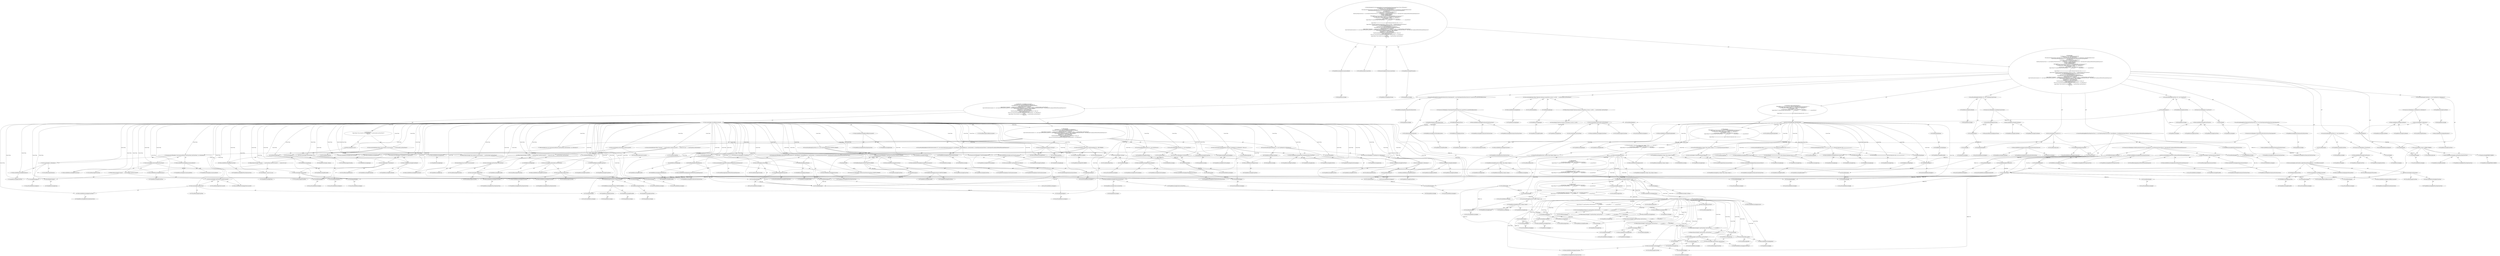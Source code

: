 digraph "instrumentClass#?,InputStream" {
0 [label="2:CtTypeReferenceImpl@InstrumentationResult" shape=ellipse]
1 [label="2:CtPackageReferenceImpl@" shape=ellipse]
2 [label="2:CtVirtualElement@instrumentClass" shape=ellipse]
3 [label="2:CtParameterImpl@InputStream inputStream" shape=ellipse]
4 [label="2:CtTypeReferenceImpl@InputStream" shape=ellipse]
5 [label="2:CtTypeReferenceImpl@IOException" shape=ellipse]
6 [label="2:CtPackageReferenceImpl@" shape=ellipse]
7 [label="3:CtTypeReferenceImpl@ClassReader" shape=ellipse]
8 [label="3:CtPackageReferenceImpl@" shape=ellipse]
9 [label="3:CtExecutableReferenceImpl@ClassReader()" shape=ellipse]
10 [label="3:CtTypeReferenceImpl@ClassReader" shape=ellipse]
11 [label="3:CtTypeReferenceImpl@ClassReader" shape=ellipse]
12 [label="3:CtVariableReadImpl@inputStream" shape=ellipse]
13 [label="3:CtParameterReferenceImpl@inputStream" shape=ellipse]
14 [label="3:CtConstructorCallImpl@new ClassReader(inputStream)" shape=ellipse]
15 [label="3:CtVirtualElement@cr0" shape=ellipse]
16 [label="3:CtLocalVariableImpl@ClassReader cr0 = new ClassReader(inputStream)" shape=ellipse]
17 [label="4:CtTypeReferenceImpl@ClassWriter" shape=ellipse]
18 [label="4:CtPackageReferenceImpl@" shape=ellipse]
19 [label="4:CtExecutableReferenceImpl@ClassWriter(int)" shape=ellipse]
20 [label="4:CtTypeReferenceImpl@ClassWriter" shape=ellipse]
21 [label="4:CtTypeReferenceImpl@ClassWriter" shape=ellipse]
22 [label="4:CtTypeReferenceImpl@int" shape=ellipse]
23 [label="4:CtLiteralImpl@0" shape=ellipse]
24 [label="4:CtTypeReferenceImpl@int" shape=ellipse]
25 [label="4:CtConstructorCallImpl@new ClassWriter(0)" shape=ellipse]
26 [label="4:CtVirtualElement@cw0" shape=ellipse]
27 [label="4:CtLocalVariableImpl@ClassWriter cw0 = new ClassWriter(0)" shape=ellipse]
28 [label="5:CtTypeReferenceImpl@DetectIgnoredCodeClassVisitor" shape=ellipse]
29 [label="5:CtPackageReferenceImpl@" shape=ellipse]
30 [label="6:CtExecutableReferenceImpl@DetectIgnoredCodeClassVisitor()" shape=ellipse]
31 [label="6:CtTypeReferenceImpl@DetectIgnoredCodeClassVisitor" shape=ellipse]
32 [label="6:CtTypeReferenceImpl@DetectIgnoredCodeClassVisitor" shape=ellipse]
33 [label="6:CtVariableReadImpl@cw0" shape=ellipse]
34 [label="6:CtLocalVariableReferenceImpl@cw0" shape=ellipse]
35 [label="6:CtFieldReferenceImpl@ignoreTrivial" shape=ellipse]
36 [label="6:CtTypeReferenceImpl@PlaceHold" shape=ellipse]
37 [label="6:CtFieldReadImpl@ignoreTrivial" shape=ellipse]
38 [label="6:CtFieldReferenceImpl@ignoreMethodAnnotations" shape=ellipse]
39 [label="6:CtTypeReferenceImpl@PlaceHold" shape=ellipse]
40 [label="6:CtFieldReadImpl@ignoreMethodAnnotations" shape=ellipse]
41 [label="6:CtConstructorCallImpl@new DetectIgnoredCodeClassVisitor(cw0, ignoreTrivial, ignoreMethodAnnotations)" shape=ellipse]
42 [label="5:CtVirtualElement@detectIgnoredCv" shape=ellipse]
43 [label="5:CtLocalVariableImpl@DetectIgnoredCodeClassVisitor detectIgnoredCv = new DetectIgnoredCodeClassVisitor(cw0, ignoreTrivial, ignoreMethodAnnotations)" shape=ellipse]
44 [label="7:CtTypeReferenceImpl@DetectDuplicatedCodeClassVisitor" shape=ellipse]
45 [label="7:CtPackageReferenceImpl@" shape=ellipse]
46 [label="7:CtExecutableReferenceImpl@DetectDuplicatedCodeClassVisitor()" shape=ellipse]
47 [label="7:CtTypeReferenceImpl@DetectDuplicatedCodeClassVisitor" shape=ellipse]
48 [label="7:CtTypeReferenceImpl@DetectDuplicatedCodeClassVisitor" shape=ellipse]
49 [label="7:CtVariableReadImpl@detectIgnoredCv" shape=ellipse]
50 [label="7:CtLocalVariableReferenceImpl@detectIgnoredCv" shape=ellipse]
51 [label="7:CtConstructorCallImpl@new DetectDuplicatedCodeClassVisitor(detectIgnoredCv)" shape=ellipse]
52 [label="7:CtVirtualElement@cv0" shape=ellipse]
53 [label="7:CtLocalVariableImpl@DetectDuplicatedCodeClassVisitor cv0 = new DetectDuplicatedCodeClassVisitor(detectIgnoredCv)" shape=ellipse]
54 [label="8:CtExecutableReferenceImpl@accept(DetectDuplicatedCodeClassVisitor,int)" shape=ellipse]
55 [label="8:CtTypeReferenceImpl@ClassReader" shape=ellipse]
56 [label="8:CtTypeReferenceImpl@DetectDuplicatedCodeClassVisitor" shape=ellipse]
57 [label="8:CtTypeReferenceImpl@int" shape=ellipse]
58 [label="8:CtVirtualElement@accept" shape=ellipse]
59 [label="8:CtVariableReadImpl@cr0" shape=ellipse]
60 [label="8:CtLocalVariableReferenceImpl@cr0" shape=ellipse]
61 [label="8:CtVariableReadImpl@cv0" shape=ellipse]
62 [label="8:CtLocalVariableReferenceImpl@cv0" shape=ellipse]
63 [label="8:CtLiteralImpl@0" shape=ellipse]
64 [label="8:CtTypeReferenceImpl@int" shape=ellipse]
65 [label="8:CtInvocationImpl@cr0.accept(cv0, 0)" shape=ellipse]
66 [label="9:CtTypeReferenceImpl@ClassReader" shape=ellipse]
67 [label="9:CtPackageReferenceImpl@" shape=ellipse]
68 [label="9:CtExecutableReferenceImpl@ClassReader()" shape=ellipse]
69 [label="9:CtTypeReferenceImpl@ClassReader" shape=ellipse]
70 [label="9:CtTypeReferenceImpl@ClassReader" shape=ellipse]
71 [label="9:CtExecutableReferenceImpl@toByteArray()" shape=ellipse]
72 [label="9:CtTypeReferenceImpl@ClassWriter" shape=ellipse]
73 [label="9:CtVirtualElement@toByteArray" shape=ellipse]
74 [label="9:CtVariableReadImpl@cw0" shape=ellipse]
75 [label="9:CtLocalVariableReferenceImpl@cw0" shape=ellipse]
76 [label="9:CtInvocationImpl@cw0.toByteArray()" shape=ellipse]
77 [label="9:CtConstructorCallImpl@new ClassReader(cw0.toByteArray())" shape=ellipse]
78 [label="9:CtVirtualElement@cr" shape=ellipse]
79 [label="9:CtLocalVariableImpl@ClassReader cr = new ClassReader(cw0.toByteArray())" shape=ellipse]
80 [label="10:CtTypeReferenceImpl@ClassWriter" shape=ellipse]
81 [label="10:CtPackageReferenceImpl@" shape=ellipse]
82 [label="10:CtExecutableReferenceImpl@ClassWriter(int)" shape=ellipse]
83 [label="10:CtTypeReferenceImpl@ClassWriter" shape=ellipse]
84 [label="10:CtTypeReferenceImpl@ClassWriter" shape=ellipse]
85 [label="10:CtTypeReferenceImpl@int" shape=ellipse]
86 [label="10:CtLiteralImpl@0" shape=ellipse]
87 [label="10:CtTypeReferenceImpl@int" shape=ellipse]
88 [label="10:CtConstructorCallImpl@new ClassWriter(0)" shape=ellipse]
89 [label="10:CtVirtualElement@cw" shape=ellipse]
90 [label="10:CtLocalVariableImpl@ClassWriter cw = new ClassWriter(0)" shape=ellipse]
91 [label="11:CtTypeReferenceImpl@BuildClassMapClassVisitor" shape=ellipse]
92 [label="11:CtPackageReferenceImpl@" shape=ellipse]
93 [label="12:CtExecutableReferenceImpl@BuildClassMapClassVisitor()" shape=ellipse]
94 [label="12:CtTypeReferenceImpl@BuildClassMapClassVisitor" shape=ellipse]
95 [label="12:CtTypeReferenceImpl@BuildClassMapClassVisitor" shape=ellipse]
96 [label="13:CtVariableReadImpl@cw" shape=ellipse]
97 [label="13:CtLocalVariableReferenceImpl@cw" shape=ellipse]
98 [label="14:CtFieldReferenceImpl@ignoreRegexes" shape=ellipse]
99 [label="14:CtTypeReferenceImpl@PlaceHold" shape=ellipse]
100 [label="14:CtFieldReadImpl@ignoreRegexes" shape=ellipse]
101 [label="15:CtExecutableReferenceImpl@getDuplicatesLinesCollector()" shape=ellipse]
102 [label="15:CtTypeReferenceImpl@DetectDuplicatedCodeClassVisitor" shape=ellipse]
103 [label="15:CtVirtualElement@getDuplicatesLinesCollector" shape=ellipse]
104 [label="15:CtVariableReadImpl@cv0" shape=ellipse]
105 [label="15:CtLocalVariableReferenceImpl@cv0" shape=ellipse]
106 [label="15:CtInvocationImpl@cv0.getDuplicatesLinesCollector()" shape=ellipse]
107 [label="16:CtExecutableReferenceImpl@getIgnoredMethodNamesAndSignatures()" shape=ellipse]
108 [label="16:CtTypeReferenceImpl@DetectIgnoredCodeClassVisitor" shape=ellipse]
109 [label="16:CtVirtualElement@getIgnoredMethodNamesAndSignatures" shape=ellipse]
110 [label="16:CtVariableReadImpl@detectIgnoredCv" shape=ellipse]
111 [label="16:CtLocalVariableReferenceImpl@detectIgnoredCv" shape=ellipse]
112 [label="16:CtInvocationImpl@detectIgnoredCv.getIgnoredMethodNamesAndSignatures()" shape=ellipse]
113 [label="12:CtConstructorCallImpl@new BuildClassMapClassVisitor(cw, ignoreRegexes, cv0.getDuplicatesLinesCollector(), detectIgnoredCv.getIgnoredMethodNamesAndSignatures())" shape=ellipse]
114 [label="11:CtVirtualElement@cv" shape=ellipse]
115 [label="11:CtLocalVariableImpl@BuildClassMapClassVisitor cv = new BuildClassMapClassVisitor(cw, ignoreRegexes, cv0.getDuplicatesLinesCollector(), detectIgnoredCv.getIgnoredMethodNamesAndSignatures())" shape=ellipse]
116 [label="17:CtExecutableReferenceImpl@accept(BuildClassMapClassVisitor)" shape=ellipse]
117 [label="17:CtTypeReferenceImpl@ClassReader" shape=ellipse]
118 [label="17:CtTypeReferenceImpl@BuildClassMapClassVisitor" shape=ellipse]
119 [label="17:CtVirtualElement@accept" shape=ellipse]
120 [label="17:CtVariableReadImpl@cr" shape=ellipse]
121 [label="17:CtLocalVariableReferenceImpl@cr" shape=ellipse]
122 [label="17:CtVariableReadImpl@cv" shape=ellipse]
123 [label="17:CtLocalVariableReferenceImpl@cv" shape=ellipse]
124 [label="17:CtTypeAccessImpl@EXPAND_FRAMES" shape=ellipse]
125 [label="17:CtTypeReferenceImpl@EXPAND_FRAMES" shape=ellipse]
126 [label="17:CtInvocationImpl@cr.accept(cv, EXPAND_FRAMES)" shape=ellipse]
127 [label="18:CtExecutableReferenceImpl@isDebugEnabled()" shape=ellipse]
128 [label="18:CtTypeReferenceImpl@logger" shape=ellipse]
129 [label="18:CtTypeReferenceImpl@boolean" shape=ellipse]
130 [label="18:CtVirtualElement@isDebugEnabled" shape=ellipse]
131 [label="18:CtFieldReferenceImpl@logger" shape=ellipse]
132 [label="18:CtTypeReferenceImpl@PlaceHold" shape=ellipse]
133 [label="18:CtFieldReadImpl@logger" shape=ellipse]
134 [label="18:CtInvocationImpl@logger.isDebugEnabled()" shape=ellipse]
135 [label="19:CtExecutableReferenceImpl@debug(java.lang.String)" shape=ellipse]
136 [label="19:CtTypeReferenceImpl@logger" shape=ellipse]
137 [label="19:CtTypeReferenceImpl@String" shape=ellipse]
138 [label="19:CtVirtualElement@debug" shape=ellipse]
139 [label="19:CtFieldReferenceImpl@logger" shape=ellipse]
140 [label="19:CtTypeReferenceImpl@PlaceHold" shape=ellipse]
141 [label="19:CtFieldReadImpl@logger" shape=ellipse]
142 [label="19:CtLiteralImpl@\"=============== Detected duplicated code =============\"" shape=ellipse]
143 [label="19:CtTypeReferenceImpl@String" shape=ellipse]
144 [label="19:CtInvocationImpl@logger.debug(\"=============== Detected duplicated code =============\")" shape=ellipse]
145 [label="20:CtTypeReferenceImpl@Map<Integer, Map<Integer, Integer>>" shape=ellipse]
146 [label="20:CtPackageReferenceImpl@" shape=ellipse]
147 [label="20:CtTypeReferenceImpl@Integer" shape=ellipse]
148 [label="20:CtTypeReferenceImpl@Map<Integer, Integer>" shape=ellipse]
149 [label="20:CtExecutableReferenceImpl@getDuplicatesLinesCollector()" shape=ellipse]
150 [label="20:CtTypeReferenceImpl@DetectDuplicatedCodeClassVisitor" shape=ellipse]
151 [label="20:CtTypeReferenceImpl@Map<Integer, Map<Integer, Integer>>" shape=ellipse]
152 [label="20:CtVirtualElement@getDuplicatesLinesCollector" shape=ellipse]
153 [label="20:CtVariableReadImpl@cv0" shape=ellipse]
154 [label="20:CtLocalVariableReferenceImpl@cv0" shape=ellipse]
155 [label="20:CtInvocationImpl@cv0.getDuplicatesLinesCollector()" shape=ellipse]
156 [label="20:CtVirtualElement@l" shape=ellipse]
157 [label="20:CtLocalVariableImpl@Map<Integer, Map<Integer, Integer>> l = cv0.getDuplicatesLinesCollector()" shape=ellipse]
158 [label="21:CtTypeReferenceImpl@Map.Entry<Integer, Map<Integer, Integer>>" shape=ellipse]
159 [label="21:CtTypeReferenceImpl@Map" shape=ellipse]
160 [label="21:CtTypeReferenceImpl@Integer" shape=ellipse]
161 [label="21:CtTypeReferenceImpl@Map<Integer, Integer>" shape=ellipse]
162 [label="21:CtVirtualElement@m" shape=ellipse]
163 [label="21:CtLocalVariableImpl@Map.Entry<Integer, Map<Integer, Integer>> m" shape=ellipse]
164 [label="21:CtExecutableReferenceImpl@entrySet()" shape=ellipse]
165 [label="21:CtTypeReferenceImpl@Map<Integer, Map<Integer, Integer>>" shape=ellipse]
166 [label="21:CtVirtualElement@entrySet" shape=ellipse]
167 [label="21:CtVariableReadImpl@l" shape=ellipse]
168 [label="21:CtLocalVariableReferenceImpl@l" shape=ellipse]
169 [label="21:CtInvocationImpl@l.entrySet()" shape=ellipse]
170 [label="22:CtExecutableReferenceImpl@getValue()" shape=ellipse]
171 [label="22:CtTypeReferenceImpl@m" shape=ellipse]
172 [label="22:CtVirtualElement@getValue" shape=ellipse]
173 [label="22:CtVariableReadImpl@m" shape=ellipse]
174 [label="22:CtLocalVariableReferenceImpl@m" shape=ellipse]
175 [label="22:CtInvocationImpl@m.getValue()" shape=ellipse]
176 [label="22:CtLiteralImpl@null" shape=ellipse]
177 [label="22:CtTypeReferenceImpl@<nulltype>" shape=ellipse]
178 [label="22:CtBinaryOperatorImpl@m.getValue() != null" shape=ellipse]
179 [label="23:CtTypeReferenceImpl@Map.Entry<Integer, Integer>" shape=ellipse]
180 [label="23:CtTypeReferenceImpl@Map" shape=ellipse]
181 [label="23:CtTypeReferenceImpl@Integer" shape=ellipse]
182 [label="23:CtTypeReferenceImpl@Integer" shape=ellipse]
183 [label="23:CtVirtualElement@pair" shape=ellipse]
184 [label="23:CtLocalVariableImpl@Map.Entry<Integer, Integer> pair" shape=ellipse]
185 [label="23:CtExecutableReferenceImpl@entrySet()" shape=ellipse]
186 [label="23:CtVirtualElement@entrySet" shape=ellipse]
187 [label="23:CtExecutableReferenceImpl@getValue()" shape=ellipse]
188 [label="23:CtTypeReferenceImpl@m" shape=ellipse]
189 [label="23:CtVirtualElement@getValue" shape=ellipse]
190 [label="23:CtVariableReadImpl@m" shape=ellipse]
191 [label="23:CtLocalVariableReferenceImpl@m" shape=ellipse]
192 [label="23:CtInvocationImpl@m.getValue()" shape=ellipse]
193 [label="23:CtInvocationImpl@m.getValue().entrySet()" shape=ellipse]
194 [label="24:CtExecutableReferenceImpl@debug()" shape=ellipse]
195 [label="24:CtTypeReferenceImpl@logger" shape=ellipse]
196 [label="24:CtVirtualElement@debug" shape=ellipse]
197 [label="24:CtFieldReferenceImpl@logger" shape=ellipse]
198 [label="24:CtTypeReferenceImpl@PlaceHold" shape=ellipse]
199 [label="24:CtFieldReadImpl@logger" shape=ellipse]
200 [label="25:CtExecutableReferenceImpl@getClassName()" shape=ellipse]
201 [label="25:CtVirtualElement@getClassName" shape=ellipse]
202 [label="25:CtExecutableReferenceImpl@getClassMap()" shape=ellipse]
203 [label="25:CtTypeReferenceImpl@BuildClassMapClassVisitor" shape=ellipse]
204 [label="25:CtVirtualElement@getClassMap" shape=ellipse]
205 [label="25:CtVariableReadImpl@cv" shape=ellipse]
206 [label="25:CtLocalVariableReferenceImpl@cv" shape=ellipse]
207 [label="25:CtInvocationImpl@cv.getClassMap()" shape=ellipse]
208 [label="25:CtInvocationImpl@cv.getClassMap().getClassName()" shape=ellipse]
209 [label="25:CtLiteralImpl@\":\"" shape=ellipse]
210 [label="25:CtTypeReferenceImpl@String" shape=ellipse]
211 [label="25:CtBinaryOperatorImpl@(cv.getClassMap().getClassName() + \":\")" shape=ellipse]
212 [label="25:CtExecutableReferenceImpl@getKey()" shape=ellipse]
213 [label="25:CtTypeReferenceImpl@m" shape=ellipse]
214 [label="25:CtVirtualElement@getKey" shape=ellipse]
215 [label="25:CtVariableReadImpl@m" shape=ellipse]
216 [label="25:CtLocalVariableReferenceImpl@m" shape=ellipse]
217 [label="25:CtInvocationImpl@m.getKey()" shape=ellipse]
218 [label="25:CtBinaryOperatorImpl@((cv.getClassMap().getClassName() + \":\") + m.getKey())" shape=ellipse]
219 [label="25:CtLiteralImpl@\" \"" shape=ellipse]
220 [label="25:CtTypeReferenceImpl@String" shape=ellipse]
221 [label="25:CtBinaryOperatorImpl@(((cv.getClassMap().getClassName() + \":\") + m.getKey()) + \" \")" shape=ellipse]
222 [label="25:CtExecutableReferenceImpl@getKey()" shape=ellipse]
223 [label="25:CtTypeReferenceImpl@pair" shape=ellipse]
224 [label="25:CtVirtualElement@getKey" shape=ellipse]
225 [label="25:CtVariableReadImpl@pair" shape=ellipse]
226 [label="25:CtLocalVariableReferenceImpl@pair" shape=ellipse]
227 [label="25:CtInvocationImpl@pair.getKey()" shape=ellipse]
228 [label="25:CtBinaryOperatorImpl@((((cv.getClassMap().getClassName() + \":\") + m.getKey()) + \" \") + pair.getKey())" shape=ellipse]
229 [label="26:CtLiteralImpl@\"->\"" shape=ellipse]
230 [label="26:CtTypeReferenceImpl@String" shape=ellipse]
231 [label="25:CtBinaryOperatorImpl@(((((cv.getClassMap().getClassName() + \":\") + m.getKey()) + \" \") + pair.getKey()) + \"->\")" shape=ellipse]
232 [label="27:CtExecutableReferenceImpl@getValue()" shape=ellipse]
233 [label="27:CtTypeReferenceImpl@pair" shape=ellipse]
234 [label="27:CtVirtualElement@getValue" shape=ellipse]
235 [label="27:CtVariableReadImpl@pair" shape=ellipse]
236 [label="27:CtLocalVariableReferenceImpl@pair" shape=ellipse]
237 [label="27:CtInvocationImpl@pair.getValue()" shape=ellipse]
238 [label="25:CtBinaryOperatorImpl@(((((cv.getClassMap().getClassName() + \":\") + m.getKey()) + \" \") + pair.getKey()) + \"->\") + pair.getValue()" shape=ellipse]
239 [label="24:CtInvocationImpl@logger.debug((((((cv.getClassMap().getClassName() + \":\") + m.getKey()) + \" \") + pair.getKey()) + \"->\") + pair.getValue())" shape=ellipse]
240 [label="23:CtBlockImpl@\{
    logger.debug((((((cv.getClassMap().getClassName() + \":\") + m.getKey()) + \" \") + pair.getKey()) + \"->\") + pair.getValue());
\}" shape=ellipse]
241 [label="23:CtForEachImpl@for (Map.Entry<Integer, Integer> pair : m.getValue().entrySet()) \{
    logger.debug((((((cv.getClassMap().getClassName() + \":\") + m.getKey()) + \" \") + pair.getKey()) + \"->\") + pair.getValue());
\}" shape=ellipse]
242 [label="22:CtBlockImpl@\{
    for (Map.Entry<Integer, Integer> pair : m.getValue().entrySet()) \{
        logger.debug((((((cv.getClassMap().getClassName() + \":\") + m.getKey()) + \" \") + pair.getKey()) + \"->\") + pair.getValue());
    \}
\}" shape=ellipse]
243 [label="22:CtIfImpl@if (m.getValue() != null) \{
    for (Map.Entry<Integer, Integer> pair : m.getValue().entrySet()) \{
        logger.debug((((((cv.getClassMap().getClassName() + \":\") + m.getKey()) + \" \") + pair.getKey()) + \"->\") + pair.getValue());
    \}
\}" shape=ellipse]
244 [label="21:CtBlockImpl@\{
    if (m.getValue() != null) \{
        for (Map.Entry<Integer, Integer> pair : m.getValue().entrySet()) \{
            logger.debug((((((cv.getClassMap().getClassName() + \":\") + m.getKey()) + \" \") + pair.getKey()) + \"->\") + pair.getValue());
        \}
    \}
\}" shape=ellipse]
245 [label="21:CtForEachImpl@for (Map.Entry<Integer, Map<Integer, Integer>> m : l.entrySet()) \{
    if (m.getValue() != null) \{
        for (Map.Entry<Integer, Integer> pair : m.getValue().entrySet()) \{
            logger.debug((((((cv.getClassMap().getClassName() + \":\") + m.getKey()) + \" \") + pair.getKey()) + \"->\") + pair.getValue());
        \}
    \}
\}" shape=ellipse]
246 [label="31:CtExecutableReferenceImpl@debug(java.lang.String)" shape=ellipse]
247 [label="31:CtTypeReferenceImpl@logger" shape=ellipse]
248 [label="31:CtTypeReferenceImpl@String" shape=ellipse]
249 [label="31:CtVirtualElement@debug" shape=ellipse]
250 [label="31:CtFieldReferenceImpl@logger" shape=ellipse]
251 [label="31:CtTypeReferenceImpl@PlaceHold" shape=ellipse]
252 [label="31:CtFieldReadImpl@logger" shape=ellipse]
253 [label="31:CtLiteralImpl@\"=============== End of detected duplicated code ======\"" shape=ellipse]
254 [label="31:CtTypeReferenceImpl@String" shape=ellipse]
255 [label="31:CtInvocationImpl@logger.debug(\"=============== End of detected duplicated code ======\")" shape=ellipse]
256 [label="18:CtBlockImpl@\{
    logger.debug(\"=============== Detected duplicated code =============\");
    Map<Integer, Map<Integer, Integer>> l = cv0.getDuplicatesLinesCollector();
    for (Map.Entry<Integer, Map<Integer, Integer>> m : l.entrySet()) \{
        if (m.getValue() != null) \{
            for (Map.Entry<Integer, Integer> pair : m.getValue().entrySet()) \{
                logger.debug((((((cv.getClassMap().getClassName() + \":\") + m.getKey()) + \" \") + pair.getKey()) + \"->\") + pair.getValue());
            \}
        \}
    \}
    logger.debug(\"=============== End of detected duplicated code ======\");
\}" shape=ellipse]
257 [label="18:CtIfImpl@if (logger.isDebugEnabled()) \{
    logger.debug(\"=============== Detected duplicated code =============\");
    Map<Integer, Map<Integer, Integer>> l = cv0.getDuplicatesLinesCollector();
    for (Map.Entry<Integer, Map<Integer, Integer>> m : l.entrySet()) \{
        if (m.getValue() != null) \{
            for (Map.Entry<Integer, Integer> pair : m.getValue().entrySet()) \{
                logger.debug((((((cv.getClassMap().getClassName() + \":\") + m.getKey()) + \" \") + pair.getKey()) + \"->\") + pair.getValue());
            \}
        \}
    \}
    logger.debug(\"=============== End of detected duplicated code ======\");
\}" shape=ellipse]
258 [label="33:CtExecutableReferenceImpl@debug()" shape=ellipse]
259 [label="33:CtTypeReferenceImpl@logger" shape=ellipse]
260 [label="33:CtVirtualElement@debug" shape=ellipse]
261 [label="33:CtFieldReferenceImpl@logger" shape=ellipse]
262 [label="33:CtTypeReferenceImpl@PlaceHold" shape=ellipse]
263 [label="33:CtFieldReadImpl@logger" shape=ellipse]
264 [label="34:CtLiteralImpl@\"Migrating classmap in projectData to store in *.ser file: \"" shape=ellipse]
265 [label="34:CtTypeReferenceImpl@String" shape=ellipse]
266 [label="35:CtExecutableReferenceImpl@getClassName()" shape=ellipse]
267 [label="35:CtVirtualElement@getClassName" shape=ellipse]
268 [label="35:CtExecutableReferenceImpl@getClassMap()" shape=ellipse]
269 [label="35:CtTypeReferenceImpl@BuildClassMapClassVisitor" shape=ellipse]
270 [label="35:CtVirtualElement@getClassMap" shape=ellipse]
271 [label="35:CtVariableReadImpl@cv" shape=ellipse]
272 [label="35:CtLocalVariableReferenceImpl@cv" shape=ellipse]
273 [label="35:CtInvocationImpl@cv.getClassMap()" shape=ellipse]
274 [label="35:CtInvocationImpl@cv.getClassMap().getClassName()" shape=ellipse]
275 [label="34:CtBinaryOperatorImpl@\"Migrating classmap in projectData to store in *.ser file: \" + cv.getClassMap().getClassName()" shape=ellipse]
276 [label="33:CtInvocationImpl@logger.debug(\"Migrating classmap in projectData to store in *.ser file: \" + cv.getClassMap().getClassName())" shape=ellipse]
277 [label="36:CtExecutableReferenceImpl@applyOnProjectData()" shape=ellipse]
278 [label="36:CtVirtualElement@applyOnProjectData" shape=ellipse]
279 [label="36:CtExecutableReferenceImpl@getClassMap()" shape=ellipse]
280 [label="36:CtTypeReferenceImpl@BuildClassMapClassVisitor" shape=ellipse]
281 [label="36:CtVirtualElement@getClassMap" shape=ellipse]
282 [label="36:CtVariableReadImpl@cv" shape=ellipse]
283 [label="36:CtLocalVariableReferenceImpl@cv" shape=ellipse]
284 [label="36:CtInvocationImpl@cv.getClassMap()" shape=ellipse]
285 [label="36:CtFieldReferenceImpl@projectData" shape=ellipse]
286 [label="36:CtTypeReferenceImpl@PlaceHold" shape=ellipse]
287 [label="36:CtFieldReadImpl@projectData" shape=ellipse]
288 [label="36:CtExecutableReferenceImpl@shouldBeInstrumented()" shape=ellipse]
289 [label="36:CtTypeReferenceImpl@BuildClassMapClassVisitor" shape=ellipse]
290 [label="36:CtVirtualElement@shouldBeInstrumented" shape=ellipse]
291 [label="36:CtVariableReadImpl@cv" shape=ellipse]
292 [label="36:CtLocalVariableReferenceImpl@cv" shape=ellipse]
293 [label="36:CtInvocationImpl@cv.shouldBeInstrumented()" shape=ellipse]
294 [label="36:CtInvocationImpl@cv.getClassMap().applyOnProjectData(projectData, cv.shouldBeInstrumented())" shape=ellipse]
295 [label="37:CtExecutableReferenceImpl@shouldBeInstrumented()" shape=ellipse]
296 [label="37:CtTypeReferenceImpl@BuildClassMapClassVisitor" shape=ellipse]
297 [label="37:CtTypeReferenceImpl@boolean" shape=ellipse]
298 [label="37:CtVirtualElement@shouldBeInstrumented" shape=ellipse]
299 [label="37:CtVariableReadImpl@cv" shape=ellipse]
300 [label="37:CtLocalVariableReferenceImpl@cv" shape=ellipse]
301 [label="37:CtInvocationImpl@cv.shouldBeInstrumented()" shape=ellipse]
302 [label="38:CtTypeReferenceImpl@ClassReader" shape=ellipse]
303 [label="38:CtPackageReferenceImpl@" shape=ellipse]
304 [label="38:CtExecutableReferenceImpl@ClassReader()" shape=ellipse]
305 [label="38:CtTypeReferenceImpl@ClassReader" shape=ellipse]
306 [label="38:CtTypeReferenceImpl@ClassReader" shape=ellipse]
307 [label="38:CtExecutableReferenceImpl@toByteArray()" shape=ellipse]
308 [label="38:CtTypeReferenceImpl@ClassWriter" shape=ellipse]
309 [label="38:CtVirtualElement@toByteArray" shape=ellipse]
310 [label="38:CtVariableReadImpl@cw0" shape=ellipse]
311 [label="38:CtLocalVariableReferenceImpl@cw0" shape=ellipse]
312 [label="38:CtInvocationImpl@cw0.toByteArray()" shape=ellipse]
313 [label="38:CtConstructorCallImpl@new ClassReader(cw0.toByteArray())" shape=ellipse]
314 [label="38:CtVirtualElement@cr2" shape=ellipse]
315 [label="38:CtLocalVariableImpl@ClassReader cr2 = new ClassReader(cw0.toByteArray())" shape=ellipse]
316 [label="39:CtTypeReferenceImpl@ClassWriter" shape=ellipse]
317 [label="39:CtPackageReferenceImpl@" shape=ellipse]
318 [label="39:CtExecutableReferenceImpl@ClassWriter()" shape=ellipse]
319 [label="39:CtTypeReferenceImpl@ClassWriter" shape=ellipse]
320 [label="39:CtTypeReferenceImpl@ClassWriter" shape=ellipse]
321 [label="39:CtFieldReferenceImpl@ClassWriter.COMPUTE_FRAMES" shape=ellipse]
322 [label="39:CtTypeReferenceImpl@ClassWriter" shape=ellipse]
323 [label="39:CtTypeReferenceImpl@PlaceHold" shape=ellipse]
324 [label="39:CtFieldReadImpl@ClassWriter.COMPUTE_FRAMES" shape=ellipse]
325 [label="39:CtTypeAccessImpl@ClassWriter" shape=ellipse]
326 [label="39:CtConstructorCallImpl@new ClassWriter(ClassWriter.COMPUTE_FRAMES)" shape=ellipse]
327 [label="39:CtVirtualElement@cw2" shape=ellipse]
328 [label="39:CtLocalVariableImpl@ClassWriter cw2 = new ClassWriter(ClassWriter.COMPUTE_FRAMES)" shape=ellipse]
329 [label="40:CtExecutableReferenceImpl@assignCounterIds()" shape=ellipse]
330 [label="40:CtVirtualElement@assignCounterIds" shape=ellipse]
331 [label="40:CtExecutableReferenceImpl@getClassMap()" shape=ellipse]
332 [label="40:CtTypeReferenceImpl@BuildClassMapClassVisitor" shape=ellipse]
333 [label="40:CtVirtualElement@getClassMap" shape=ellipse]
334 [label="40:CtVariableReadImpl@cv" shape=ellipse]
335 [label="40:CtLocalVariableReferenceImpl@cv" shape=ellipse]
336 [label="40:CtInvocationImpl@cv.getClassMap()" shape=ellipse]
337 [label="40:CtInvocationImpl@cv.getClassMap().assignCounterIds()" shape=ellipse]
338 [label="41:CtExecutableReferenceImpl@debug()" shape=ellipse]
339 [label="41:CtTypeReferenceImpl@logger" shape=ellipse]
340 [label="41:CtVirtualElement@debug" shape=ellipse]
341 [label="41:CtFieldReferenceImpl@logger" shape=ellipse]
342 [label="41:CtTypeReferenceImpl@PlaceHold" shape=ellipse]
343 [label="41:CtFieldReadImpl@logger" shape=ellipse]
344 [label="42:CtLiteralImpl@\"Assigned \"" shape=ellipse]
345 [label="42:CtTypeReferenceImpl@String" shape=ellipse]
346 [label="42:CtExecutableReferenceImpl@getMaxCounterId()" shape=ellipse]
347 [label="42:CtVirtualElement@getMaxCounterId" shape=ellipse]
348 [label="42:CtExecutableReferenceImpl@getClassMap()" shape=ellipse]
349 [label="42:CtTypeReferenceImpl@BuildClassMapClassVisitor" shape=ellipse]
350 [label="42:CtVirtualElement@getClassMap" shape=ellipse]
351 [label="42:CtVariableReadImpl@cv" shape=ellipse]
352 [label="42:CtLocalVariableReferenceImpl@cv" shape=ellipse]
353 [label="42:CtInvocationImpl@cv.getClassMap()" shape=ellipse]
354 [label="42:CtInvocationImpl@cv.getClassMap().getMaxCounterId()" shape=ellipse]
355 [label="42:CtBinaryOperatorImpl@(\"Assigned \" + cv.getClassMap().getMaxCounterId())" shape=ellipse]
356 [label="42:CtLiteralImpl@\" counters for class:\"" shape=ellipse]
357 [label="42:CtTypeReferenceImpl@String" shape=ellipse]
358 [label="42:CtBinaryOperatorImpl@((\"Assigned \" + cv.getClassMap().getMaxCounterId()) + \" counters for class:\")" shape=ellipse]
359 [label="43:CtExecutableReferenceImpl@getClassName()" shape=ellipse]
360 [label="43:CtVirtualElement@getClassName" shape=ellipse]
361 [label="43:CtExecutableReferenceImpl@getClassMap()" shape=ellipse]
362 [label="43:CtTypeReferenceImpl@BuildClassMapClassVisitor" shape=ellipse]
363 [label="43:CtVirtualElement@getClassMap" shape=ellipse]
364 [label="43:CtVariableReadImpl@cv" shape=ellipse]
365 [label="43:CtLocalVariableReferenceImpl@cv" shape=ellipse]
366 [label="43:CtInvocationImpl@cv.getClassMap()" shape=ellipse]
367 [label="43:CtInvocationImpl@cv.getClassMap().getClassName()" shape=ellipse]
368 [label="42:CtBinaryOperatorImpl@((\"Assigned \" + cv.getClassMap().getMaxCounterId()) + \" counters for class:\") + cv.getClassMap().getClassName()" shape=ellipse]
369 [label="41:CtInvocationImpl@logger.debug(((\"Assigned \" + cv.getClassMap().getMaxCounterId()) + \" counters for class:\") + cv.getClassMap().getClassName())" shape=ellipse]
370 [label="44:CtTypeReferenceImpl@InjectCodeClassInstrumenter" shape=ellipse]
371 [label="44:CtPackageReferenceImpl@" shape=ellipse]
372 [label="45:CtExecutableReferenceImpl@InjectCodeClassInstrumenter()" shape=ellipse]
373 [label="45:CtTypeReferenceImpl@InjectCodeClassInstrumenter" shape=ellipse]
374 [label="45:CtTypeReferenceImpl@InjectCodeClassInstrumenter" shape=ellipse]
375 [label="46:CtVariableReadImpl@cw2" shape=ellipse]
376 [label="46:CtLocalVariableReferenceImpl@cw2" shape=ellipse]
377 [label="47:CtFieldReferenceImpl@ignoreRegexes" shape=ellipse]
378 [label="47:CtTypeReferenceImpl@PlaceHold" shape=ellipse]
379 [label="47:CtFieldReadImpl@ignoreRegexes" shape=ellipse]
380 [label="48:CtFieldReferenceImpl@threadsafeRigorous" shape=ellipse]
381 [label="48:CtTypeReferenceImpl@PlaceHold" shape=ellipse]
382 [label="48:CtFieldReadImpl@threadsafeRigorous" shape=ellipse]
383 [label="49:CtExecutableReferenceImpl@getClassMap()" shape=ellipse]
384 [label="49:CtTypeReferenceImpl@BuildClassMapClassVisitor" shape=ellipse]
385 [label="49:CtVirtualElement@getClassMap" shape=ellipse]
386 [label="49:CtVariableReadImpl@cv" shape=ellipse]
387 [label="49:CtLocalVariableReferenceImpl@cv" shape=ellipse]
388 [label="49:CtInvocationImpl@cv.getClassMap()" shape=ellipse]
389 [label="50:CtExecutableReferenceImpl@getDuplicatesLinesCollector()" shape=ellipse]
390 [label="50:CtTypeReferenceImpl@DetectDuplicatedCodeClassVisitor" shape=ellipse]
391 [label="50:CtVirtualElement@getDuplicatesLinesCollector" shape=ellipse]
392 [label="50:CtVariableReadImpl@cv0" shape=ellipse]
393 [label="50:CtLocalVariableReferenceImpl@cv0" shape=ellipse]
394 [label="50:CtInvocationImpl@cv0.getDuplicatesLinesCollector()" shape=ellipse]
395 [label="51:CtExecutableReferenceImpl@getIgnoredMethodNamesAndSignatures()" shape=ellipse]
396 [label="51:CtTypeReferenceImpl@DetectIgnoredCodeClassVisitor" shape=ellipse]
397 [label="51:CtVirtualElement@getIgnoredMethodNamesAndSignatures" shape=ellipse]
398 [label="51:CtVariableReadImpl@detectIgnoredCv" shape=ellipse]
399 [label="51:CtLocalVariableReferenceImpl@detectIgnoredCv" shape=ellipse]
400 [label="51:CtInvocationImpl@detectIgnoredCv.getIgnoredMethodNamesAndSignatures()" shape=ellipse]
401 [label="45:CtConstructorCallImpl@new InjectCodeClassInstrumenter(cw2, ignoreRegexes, threadsafeRigorous, cv.getClassMap(), cv0.getDuplicatesLinesCollector(), detectIgnoredCv.getIgnoredMethodNamesAndSignatures())" shape=ellipse]
402 [label="44:CtVirtualElement@cv2" shape=ellipse]
403 [label="44:CtLocalVariableImpl@InjectCodeClassInstrumenter cv2 = new InjectCodeClassInstrumenter(cw2, ignoreRegexes, threadsafeRigorous, cv.getClassMap(), cv0.getDuplicatesLinesCollector(), detectIgnoredCv.getIgnoredMethodNamesAndSignatures())" shape=ellipse]
404 [label="52:CtExecutableReferenceImpl@accept(CheckClassAdapter)" shape=ellipse]
405 [label="52:CtTypeReferenceImpl@ClassReader" shape=ellipse]
406 [label="52:CtTypeReferenceImpl@CheckClassAdapter" shape=ellipse]
407 [label="52:CtVirtualElement@accept" shape=ellipse]
408 [label="52:CtVariableReadImpl@cr2" shape=ellipse]
409 [label="52:CtLocalVariableReferenceImpl@cr2" shape=ellipse]
410 [label="52:CtExecutableReferenceImpl@CheckClassAdapter()" shape=ellipse]
411 [label="52:CtTypeReferenceImpl@CheckClassAdapter" shape=ellipse]
412 [label="52:CtTypeReferenceImpl@CheckClassAdapter" shape=ellipse]
413 [label="52:CtVariableReadImpl@cv2" shape=ellipse]
414 [label="52:CtLocalVariableReferenceImpl@cv2" shape=ellipse]
415 [label="52:CtConstructorCallImpl@new CheckClassAdapter(cv2)" shape=ellipse]
416 [label="52:CtTypeAccessImpl@SKIP_FRAMES" shape=ellipse]
417 [label="52:CtTypeReferenceImpl@SKIP_FRAMES" shape=ellipse]
418 [label="52:CtInvocationImpl@cr2.accept(new CheckClassAdapter(cv2), SKIP_FRAMES)" shape=ellipse]
419 [label="53:CtTypeReferenceImpl@StringWriter" shape=ellipse]
420 [label="53:CtPackageReferenceImpl@" shape=ellipse]
421 [label="53:CtExecutableReferenceImpl@StringWriter()" shape=ellipse]
422 [label="53:CtTypeReferenceImpl@StringWriter" shape=ellipse]
423 [label="53:CtTypeReferenceImpl@StringWriter" shape=ellipse]
424 [label="53:CtConstructorCallImpl@new StringWriter()" shape=ellipse]
425 [label="53:CtVirtualElement@sw" shape=ellipse]
426 [label="53:CtLocalVariableImpl@StringWriter sw = new StringWriter()" shape=ellipse]
427 [label="54:CtTypeReferenceImpl@PrintWriter" shape=ellipse]
428 [label="54:CtPackageReferenceImpl@" shape=ellipse]
429 [label="54:CtExecutableReferenceImpl@PrintWriter()" shape=ellipse]
430 [label="54:CtTypeReferenceImpl@PrintWriter" shape=ellipse]
431 [label="54:CtTypeReferenceImpl@PrintWriter" shape=ellipse]
432 [label="54:CtVariableReadImpl@sw" shape=ellipse]
433 [label="54:CtLocalVariableReferenceImpl@sw" shape=ellipse]
434 [label="54:CtConstructorCallImpl@new PrintWriter(sw)" shape=ellipse]
435 [label="54:CtVirtualElement@pw" shape=ellipse]
436 [label="54:CtLocalVariableImpl@PrintWriter pw = new PrintWriter(sw)" shape=ellipse]
437 [label="55:CtExecutableReferenceImpl@verify(ClassReader,boolean,PrintWriter)" shape=ellipse]
438 [label="55:CtTypeReferenceImpl@CheckClassAdapter" shape=ellipse]
439 [label="55:CtTypeReferenceImpl@ClassReader" shape=ellipse]
440 [label="55:CtTypeReferenceImpl@boolean" shape=ellipse]
441 [label="55:CtTypeReferenceImpl@PrintWriter" shape=ellipse]
442 [label="55:CtVirtualElement@verify" shape=ellipse]
443 [label="55:CtTypeAccessImpl@CheckClassAdapter" shape=ellipse]
444 [label="55:CtTypeReferenceImpl@CheckClassAdapter" shape=ellipse]
445 [label="55:CtExecutableReferenceImpl@ClassReader()" shape=ellipse]
446 [label="55:CtTypeReferenceImpl@ClassReader" shape=ellipse]
447 [label="55:CtTypeReferenceImpl@ClassReader" shape=ellipse]
448 [label="55:CtExecutableReferenceImpl@toByteArray()" shape=ellipse]
449 [label="55:CtTypeReferenceImpl@ClassWriter" shape=ellipse]
450 [label="55:CtVirtualElement@toByteArray" shape=ellipse]
451 [label="55:CtVariableReadImpl@cw2" shape=ellipse]
452 [label="55:CtLocalVariableReferenceImpl@cw2" shape=ellipse]
453 [label="55:CtInvocationImpl@cw2.toByteArray()" shape=ellipse]
454 [label="55:CtConstructorCallImpl@new ClassReader(cw2.toByteArray())" shape=ellipse]
455 [label="55:CtLiteralImpl@false" shape=ellipse]
456 [label="55:CtTypeReferenceImpl@boolean" shape=ellipse]
457 [label="55:CtVariableReadImpl@pw" shape=ellipse]
458 [label="55:CtLocalVariableReferenceImpl@pw" shape=ellipse]
459 [label="55:CtInvocationImpl@CheckClassAdapter.verify(new ClassReader(cw2.toByteArray()), false, pw)" shape=ellipse]
460 [label="56:CtExecutableReferenceImpl@debug()" shape=ellipse]
461 [label="56:CtTypeReferenceImpl@logger" shape=ellipse]
462 [label="56:CtVirtualElement@debug" shape=ellipse]
463 [label="56:CtFieldReferenceImpl@logger" shape=ellipse]
464 [label="56:CtTypeReferenceImpl@PlaceHold" shape=ellipse]
465 [label="56:CtFieldReadImpl@logger" shape=ellipse]
466 [label="56:CtExecutableReferenceImpl@toString()" shape=ellipse]
467 [label="56:CtTypeReferenceImpl@StringWriter" shape=ellipse]
468 [label="56:CtVirtualElement@toString" shape=ellipse]
469 [label="56:CtVariableReadImpl@sw" shape=ellipse]
470 [label="56:CtLocalVariableReferenceImpl@sw" shape=ellipse]
471 [label="56:CtInvocationImpl@sw.toString()" shape=ellipse]
472 [label="56:CtInvocationImpl@logger.debug(sw.toString())" shape=ellipse]
473 [label="57:CtExecutableReferenceImpl@InstrumentationResult()" shape=ellipse]
474 [label="57:CtTypeReferenceImpl@InstrumentationResult" shape=ellipse]
475 [label="57:CtTypeReferenceImpl@InstrumentationResult" shape=ellipse]
476 [label="57:CtExecutableReferenceImpl@getClassName()" shape=ellipse]
477 [label="57:CtVirtualElement@getClassName" shape=ellipse]
478 [label="57:CtExecutableReferenceImpl@getClassMap()" shape=ellipse]
479 [label="57:CtTypeReferenceImpl@BuildClassMapClassVisitor" shape=ellipse]
480 [label="57:CtVirtualElement@getClassMap" shape=ellipse]
481 [label="57:CtVariableReadImpl@cv" shape=ellipse]
482 [label="57:CtLocalVariableReferenceImpl@cv" shape=ellipse]
483 [label="57:CtInvocationImpl@cv.getClassMap()" shape=ellipse]
484 [label="57:CtInvocationImpl@cv.getClassMap().getClassName()" shape=ellipse]
485 [label="57:CtExecutableReferenceImpl@toByteArray()" shape=ellipse]
486 [label="57:CtTypeReferenceImpl@ClassWriter" shape=ellipse]
487 [label="57:CtVirtualElement@toByteArray" shape=ellipse]
488 [label="57:CtVariableReadImpl@cw2" shape=ellipse]
489 [label="57:CtLocalVariableReferenceImpl@cw2" shape=ellipse]
490 [label="57:CtInvocationImpl@cw2.toByteArray()" shape=ellipse]
491 [label="57:CtConstructorCallImpl@new InstrumentationResult(cv.getClassMap().getClassName(), cw2.toByteArray())" shape=ellipse]
492 [label="57:CtReturnImpl@return new InstrumentationResult(cv.getClassMap().getClassName(), cw2.toByteArray())" shape=ellipse]
493 [label="37:CtBlockImpl@\{
    ClassReader cr2 = new ClassReader(cw0.toByteArray());
    ClassWriter cw2 = new ClassWriter(ClassWriter.COMPUTE_FRAMES);
    cv.getClassMap().assignCounterIds();
    logger.debug(((\"Assigned \" + cv.getClassMap().getMaxCounterId()) + \" counters for class:\") + cv.getClassMap().getClassName());
    InjectCodeClassInstrumenter cv2 = new InjectCodeClassInstrumenter(cw2, ignoreRegexes, threadsafeRigorous, cv.getClassMap(), cv0.getDuplicatesLinesCollector(), detectIgnoredCv.getIgnoredMethodNamesAndSignatures());
    cr2.accept(new CheckClassAdapter(cv2), SKIP_FRAMES);
    StringWriter sw = new StringWriter();
    PrintWriter pw = new PrintWriter(sw);
    CheckClassAdapter.verify(new ClassReader(cw2.toByteArray()), false, pw);
    logger.debug(sw.toString());
    return new InstrumentationResult(cv.getClassMap().getClassName(), cw2.toByteArray());
\}" shape=ellipse]
494 [label="59:CtExecutableReferenceImpl@debug()" shape=ellipse]
495 [label="59:CtTypeReferenceImpl@logger" shape=ellipse]
496 [label="59:CtVirtualElement@debug" shape=ellipse]
497 [label="59:CtFieldReferenceImpl@logger" shape=ellipse]
498 [label="59:CtTypeReferenceImpl@PlaceHold" shape=ellipse]
499 [label="59:CtFieldReadImpl@logger" shape=ellipse]
500 [label="59:CtLiteralImpl@\"Class shouldn't be instrumented: \"" shape=ellipse]
501 [label="59:CtTypeReferenceImpl@String" shape=ellipse]
502 [label="59:CtExecutableReferenceImpl@getClassName()" shape=ellipse]
503 [label="59:CtVirtualElement@getClassName" shape=ellipse]
504 [label="59:CtExecutableReferenceImpl@getClassMap()" shape=ellipse]
505 [label="59:CtTypeReferenceImpl@BuildClassMapClassVisitor" shape=ellipse]
506 [label="59:CtVirtualElement@getClassMap" shape=ellipse]
507 [label="59:CtVariableReadImpl@cv" shape=ellipse]
508 [label="59:CtLocalVariableReferenceImpl@cv" shape=ellipse]
509 [label="59:CtInvocationImpl@cv.getClassMap()" shape=ellipse]
510 [label="59:CtInvocationImpl@cv.getClassMap().getClassName()" shape=ellipse]
511 [label="59:CtBinaryOperatorImpl@\"Class shouldn't be instrumented: \" + cv.getClassMap().getClassName()" shape=ellipse]
512 [label="59:CtInvocationImpl@logger.debug(\"Class shouldn't be instrumented: \" + cv.getClassMap().getClassName())" shape=ellipse]
513 [label="60:CtLiteralImpl@null" shape=ellipse]
514 [label="60:CtTypeReferenceImpl@<nulltype>" shape=ellipse]
515 [label="60:CtReturnImpl@return null" shape=ellipse]
516 [label="58:CtBlockImpl@\{
    logger.debug(\"Class shouldn't be instrumented: \" + cv.getClassMap().getClassName());
    return null;
\}" shape=ellipse]
517 [label="37:CtIfImpl@if (cv.shouldBeInstrumented()) \{
    ClassReader cr2 = new ClassReader(cw0.toByteArray());
    ClassWriter cw2 = new ClassWriter(ClassWriter.COMPUTE_FRAMES);
    cv.getClassMap().assignCounterIds();
    logger.debug(((\"Assigned \" + cv.getClassMap().getMaxCounterId()) + \" counters for class:\") + cv.getClassMap().getClassName());
    InjectCodeClassInstrumenter cv2 = new InjectCodeClassInstrumenter(cw2, ignoreRegexes, threadsafeRigorous, cv.getClassMap(), cv0.getDuplicatesLinesCollector(), detectIgnoredCv.getIgnoredMethodNamesAndSignatures());
    cr2.accept(new CheckClassAdapter(cv2), SKIP_FRAMES);
    StringWriter sw = new StringWriter();
    PrintWriter pw = new PrintWriter(sw);
    CheckClassAdapter.verify(new ClassReader(cw2.toByteArray()), false, pw);
    logger.debug(sw.toString());
    return new InstrumentationResult(cv.getClassMap().getClassName(), cw2.toByteArray());
\} else \{
    logger.debug(\"Class shouldn't be instrumented: \" + cv.getClassMap().getClassName());
    return null;
\}" shape=ellipse]
518 [label="2:CtBlockImpl@\{
    ClassReader cr0 = new ClassReader(inputStream);
    ClassWriter cw0 = new ClassWriter(0);
    DetectIgnoredCodeClassVisitor detectIgnoredCv = new DetectIgnoredCodeClassVisitor(cw0, ignoreTrivial, ignoreMethodAnnotations);
    DetectDuplicatedCodeClassVisitor cv0 = new DetectDuplicatedCodeClassVisitor(detectIgnoredCv);
    cr0.accept(cv0, 0);
    ClassReader cr = new ClassReader(cw0.toByteArray());
    ClassWriter cw = new ClassWriter(0);
    BuildClassMapClassVisitor cv = new BuildClassMapClassVisitor(cw, ignoreRegexes, cv0.getDuplicatesLinesCollector(), detectIgnoredCv.getIgnoredMethodNamesAndSignatures());
    cr.accept(cv, EXPAND_FRAMES);
    if (logger.isDebugEnabled()) \{
        logger.debug(\"=============== Detected duplicated code =============\");
        Map<Integer, Map<Integer, Integer>> l = cv0.getDuplicatesLinesCollector();
        for (Map.Entry<Integer, Map<Integer, Integer>> m : l.entrySet()) \{
            if (m.getValue() != null) \{
                for (Map.Entry<Integer, Integer> pair : m.getValue().entrySet()) \{
                    logger.debug((((((cv.getClassMap().getClassName() + \":\") + m.getKey()) + \" \") + pair.getKey()) + \"->\") + pair.getValue());
                \}
            \}
        \}
        logger.debug(\"=============== End of detected duplicated code ======\");
    \}
    logger.debug(\"Migrating classmap in projectData to store in *.ser file: \" + cv.getClassMap().getClassName());
    cv.getClassMap().applyOnProjectData(projectData, cv.shouldBeInstrumented());
    if (cv.shouldBeInstrumented()) \{
        ClassReader cr2 = new ClassReader(cw0.toByteArray());
        ClassWriter cw2 = new ClassWriter(ClassWriter.COMPUTE_FRAMES);
        cv.getClassMap().assignCounterIds();
        logger.debug(((\"Assigned \" + cv.getClassMap().getMaxCounterId()) + \" counters for class:\") + cv.getClassMap().getClassName());
        InjectCodeClassInstrumenter cv2 = new InjectCodeClassInstrumenter(cw2, ignoreRegexes, threadsafeRigorous, cv.getClassMap(), cv0.getDuplicatesLinesCollector(), detectIgnoredCv.getIgnoredMethodNamesAndSignatures());
        cr2.accept(new CheckClassAdapter(cv2), SKIP_FRAMES);
        StringWriter sw = new StringWriter();
        PrintWriter pw = new PrintWriter(sw);
        CheckClassAdapter.verify(new ClassReader(cw2.toByteArray()), false, pw);
        logger.debug(sw.toString());
        return new InstrumentationResult(cv.getClassMap().getClassName(), cw2.toByteArray());
    \} else \{
        logger.debug(\"Class shouldn't be instrumented: \" + cv.getClassMap().getClassName());
        return null;
    \}
\}" shape=ellipse]
519 [label="2:CtMethodImpl@public InstrumentationResult instrumentClass(InputStream inputStream) throws IOException \{
    ClassReader cr0 = new ClassReader(inputStream);
    ClassWriter cw0 = new ClassWriter(0);
    DetectIgnoredCodeClassVisitor detectIgnoredCv = new DetectIgnoredCodeClassVisitor(cw0, ignoreTrivial, ignoreMethodAnnotations);
    DetectDuplicatedCodeClassVisitor cv0 = new DetectDuplicatedCodeClassVisitor(detectIgnoredCv);
    cr0.accept(cv0, 0);
    ClassReader cr = new ClassReader(cw0.toByteArray());
    ClassWriter cw = new ClassWriter(0);
    BuildClassMapClassVisitor cv = new BuildClassMapClassVisitor(cw, ignoreRegexes, cv0.getDuplicatesLinesCollector(), detectIgnoredCv.getIgnoredMethodNamesAndSignatures());
    cr.accept(cv, EXPAND_FRAMES);
    if (logger.isDebugEnabled()) \{
        logger.debug(\"=============== Detected duplicated code =============\");
        Map<Integer, Map<Integer, Integer>> l = cv0.getDuplicatesLinesCollector();
        for (Map.Entry<Integer, Map<Integer, Integer>> m : l.entrySet()) \{
            if (m.getValue() != null) \{
                for (Map.Entry<Integer, Integer> pair : m.getValue().entrySet()) \{
                    logger.debug((((((cv.getClassMap().getClassName() + \":\") + m.getKey()) + \" \") + pair.getKey()) + \"->\") + pair.getValue());
                \}
            \}
        \}
        logger.debug(\"=============== End of detected duplicated code ======\");
    \}
    logger.debug(\"Migrating classmap in projectData to store in *.ser file: \" + cv.getClassMap().getClassName());
    cv.getClassMap().applyOnProjectData(projectData, cv.shouldBeInstrumented());
    if (cv.shouldBeInstrumented()) \{
        ClassReader cr2 = new ClassReader(cw0.toByteArray());
        ClassWriter cw2 = new ClassWriter(ClassWriter.COMPUTE_FRAMES);
        cv.getClassMap().assignCounterIds();
        logger.debug(((\"Assigned \" + cv.getClassMap().getMaxCounterId()) + \" counters for class:\") + cv.getClassMap().getClassName());
        InjectCodeClassInstrumenter cv2 = new InjectCodeClassInstrumenter(cw2, ignoreRegexes, threadsafeRigorous, cv.getClassMap(), cv0.getDuplicatesLinesCollector(), detectIgnoredCv.getIgnoredMethodNamesAndSignatures());
        cr2.accept(new CheckClassAdapter(cv2), SKIP_FRAMES);
        StringWriter sw = new StringWriter();
        PrintWriter pw = new PrintWriter(sw);
        CheckClassAdapter.verify(new ClassReader(cw2.toByteArray()), false, pw);
        logger.debug(sw.toString());
        return new InstrumentationResult(cv.getClassMap().getClassName(), cw2.toByteArray());
    \} else \{
        logger.debug(\"Class shouldn't be instrumented: \" + cv.getClassMap().getClassName());
        return null;
    \}
\}" shape=ellipse]
520 [label="39:Update@UPDATE" shape=ellipse]
521 [label="39:CtPackageReferenceImpl@" shape=ellipse]
522 [label="39:CtTypeReferenceImpl@CoberturaClassWriter" shape=ellipse]
523 [label="39:CtPackageReferenceImpl@" shape=ellipse]
524 [label="39:CtTypeReferenceImpl@CoberturaClassWriter" shape=ellipse]
525 [label="39:CtExecutableReferenceImpl@CoberturaClassWriter()" shape=ellipse]
526 [label="39:CtPackageReferenceImpl@" shape=ellipse]
527 [label="39:CtTypeReferenceImpl@ClassWriter" shape=ellipse]
528 [label="39:CtTypeAccessImpl@ClassWriter" shape=ellipse]
529 [label="39:CtPackageReferenceImpl@" shape=ellipse]
530 [label="39:CtTypeReferenceImpl@ClassWriter" shape=ellipse]
531 [label="39:CtPackageReferenceImpl@" shape=ellipse]
532 [label="39:CtTypeReferenceImpl@PlaceHold" shape=ellipse]
533 [label="39:CtFieldReferenceImpl@ClassWriter.COMPUTE_FRAMES" shape=ellipse]
534 [label="39:CtFieldReadImpl@ClassWriter.COMPUTE_FRAMES" shape=ellipse]
535 [label="39:CtConstructorCallImpl@new CoberturaClassWriter(ClassWriter.COMPUTE_FRAMES)" shape=ellipse]
0 -> 1 [label="AST"];
3 -> 4 [label="AST"];
5 -> 6 [label="AST"];
7 -> 8 [label="AST"];
9 -> 10 [label="AST"];
9 -> 11 [label="AST"];
12 -> 13 [label="AST"];
12 -> 15 [label="Data Dep"];
14 -> 9 [label="AST"];
14 -> 12 [label="AST"];
15 -> 59 [label="Define-Use"];
16 -> 15 [label="AST"];
16 -> 7 [label="AST"];
16 -> 14 [label="AST"];
17 -> 18 [label="AST"];
19 -> 20 [label="AST"];
19 -> 21 [label="AST"];
19 -> 22 [label="AST"];
23 -> 24 [label="AST"];
25 -> 19 [label="AST"];
25 -> 23 [label="AST"];
26 -> 33 [label="Define-Use"];
26 -> 74 [label="Define-Use"];
26 -> 310 [label="Define-Use"];
27 -> 26 [label="AST"];
27 -> 17 [label="AST"];
27 -> 25 [label="AST"];
28 -> 29 [label="AST"];
30 -> 31 [label="AST"];
30 -> 32 [label="AST"];
33 -> 34 [label="AST"];
33 -> 42 [label="Data Dep"];
35 -> 36 [label="AST"];
37 -> 35 [label="AST"];
37 -> 42 [label="Data Dep"];
38 -> 39 [label="AST"];
40 -> 38 [label="AST"];
40 -> 42 [label="Data Dep"];
41 -> 30 [label="AST"];
41 -> 33 [label="AST"];
41 -> 37 [label="AST"];
41 -> 40 [label="AST"];
42 -> 49 [label="Define-Use"];
42 -> 110 [label="Define-Use"];
42 -> 398 [label="Define-Use"];
43 -> 42 [label="AST"];
43 -> 28 [label="AST"];
43 -> 41 [label="AST"];
44 -> 45 [label="AST"];
46 -> 47 [label="AST"];
46 -> 48 [label="AST"];
49 -> 50 [label="AST"];
49 -> 52 [label="Data Dep"];
51 -> 46 [label="AST"];
51 -> 49 [label="AST"];
52 -> 61 [label="Define-Use"];
52 -> 104 [label="Define-Use"];
52 -> 153 [label="Define-Use"];
52 -> 392 [label="Define-Use"];
53 -> 52 [label="AST"];
53 -> 44 [label="AST"];
53 -> 51 [label="AST"];
54 -> 55 [label="AST"];
54 -> 56 [label="AST"];
54 -> 57 [label="AST"];
59 -> 60 [label="AST"];
61 -> 62 [label="AST"];
63 -> 64 [label="AST"];
65 -> 58 [label="AST"];
65 -> 59 [label="AST"];
65 -> 54 [label="AST"];
65 -> 61 [label="AST"];
65 -> 63 [label="AST"];
66 -> 67 [label="AST"];
68 -> 69 [label="AST"];
68 -> 70 [label="AST"];
71 -> 72 [label="AST"];
74 -> 75 [label="AST"];
74 -> 78 [label="Data Dep"];
76 -> 73 [label="AST"];
76 -> 74 [label="AST"];
76 -> 71 [label="AST"];
77 -> 68 [label="AST"];
77 -> 76 [label="AST"];
78 -> 120 [label="Define-Use"];
79 -> 78 [label="AST"];
79 -> 66 [label="AST"];
79 -> 77 [label="AST"];
80 -> 81 [label="AST"];
82 -> 83 [label="AST"];
82 -> 84 [label="AST"];
82 -> 85 [label="AST"];
86 -> 87 [label="AST"];
88 -> 82 [label="AST"];
88 -> 86 [label="AST"];
89 -> 96 [label="Define-Use"];
90 -> 89 [label="AST"];
90 -> 80 [label="AST"];
90 -> 88 [label="AST"];
91 -> 92 [label="AST"];
93 -> 94 [label="AST"];
93 -> 95 [label="AST"];
96 -> 97 [label="AST"];
96 -> 114 [label="Data Dep"];
98 -> 99 [label="AST"];
100 -> 98 [label="AST"];
100 -> 114 [label="Data Dep"];
101 -> 102 [label="AST"];
104 -> 105 [label="AST"];
104 -> 114 [label="Data Dep"];
106 -> 103 [label="AST"];
106 -> 104 [label="AST"];
106 -> 101 [label="AST"];
107 -> 108 [label="AST"];
110 -> 111 [label="AST"];
110 -> 114 [label="Data Dep"];
112 -> 109 [label="AST"];
112 -> 110 [label="AST"];
112 -> 107 [label="AST"];
113 -> 93 [label="AST"];
113 -> 96 [label="AST"];
113 -> 100 [label="AST"];
113 -> 106 [label="AST"];
113 -> 112 [label="AST"];
114 -> 122 [label="Define-Use"];
114 -> 205 [label="Define-Use"];
114 -> 271 [label="Define-Use"];
114 -> 282 [label="Define-Use"];
114 -> 291 [label="Define-Use"];
114 -> 299 [label="Define-Use"];
114 -> 334 [label="Define-Use"];
114 -> 351 [label="Define-Use"];
114 -> 364 [label="Define-Use"];
114 -> 386 [label="Define-Use"];
114 -> 481 [label="Define-Use"];
114 -> 507 [label="Define-Use"];
115 -> 114 [label="AST"];
115 -> 91 [label="AST"];
115 -> 113 [label="AST"];
116 -> 117 [label="AST"];
116 -> 118 [label="AST"];
120 -> 121 [label="AST"];
122 -> 123 [label="AST"];
124 -> 125 [label="AST"];
126 -> 119 [label="AST"];
126 -> 120 [label="AST"];
126 -> 116 [label="AST"];
126 -> 122 [label="AST"];
126 -> 124 [label="AST"];
127 -> 128 [label="AST"];
127 -> 129 [label="AST"];
131 -> 132 [label="AST"];
133 -> 131 [label="AST"];
134 -> 130 [label="AST"];
134 -> 133 [label="AST"];
134 -> 127 [label="AST"];
134 -> 256 [label="Control Dep"];
134 -> 144 [label="Control Dep"];
134 -> 135 [label="Control Dep"];
134 -> 141 [label="Control Dep"];
134 -> 142 [label="Control Dep"];
134 -> 157 [label="Control Dep"];
134 -> 155 [label="Control Dep"];
134 -> 149 [label="Control Dep"];
134 -> 153 [label="Control Dep"];
134 -> 245 [label="Control Dep"];
134 -> 163 [label="Control Dep"];
134 -> 169 [label="Control Dep"];
134 -> 164 [label="Control Dep"];
134 -> 167 [label="Control Dep"];
134 -> 255 [label="Control Dep"];
134 -> 246 [label="Control Dep"];
134 -> 252 [label="Control Dep"];
134 -> 253 [label="Control Dep"];
135 -> 136 [label="AST"];
135 -> 137 [label="AST"];
139 -> 140 [label="AST"];
141 -> 139 [label="AST"];
142 -> 143 [label="AST"];
144 -> 138 [label="AST"];
144 -> 141 [label="AST"];
144 -> 135 [label="AST"];
144 -> 142 [label="AST"];
145 -> 146 [label="AST"];
145 -> 147 [label="AST"];
145 -> 148 [label="AST"];
149 -> 150 [label="AST"];
149 -> 151 [label="AST"];
153 -> 154 [label="AST"];
153 -> 156 [label="Data Dep"];
155 -> 152 [label="AST"];
155 -> 153 [label="AST"];
155 -> 149 [label="AST"];
156 -> 167 [label="Define-Use"];
157 -> 156 [label="AST"];
157 -> 145 [label="AST"];
157 -> 155 [label="AST"];
158 -> 159 [label="AST"];
158 -> 160 [label="AST"];
158 -> 161 [label="AST"];
162 -> 173 [label="Define-Use"];
162 -> 190 [label="Define-Use"];
162 -> 215 [label="Define-Use"];
163 -> 162 [label="AST"];
163 -> 158 [label="AST"];
164 -> 165 [label="AST"];
167 -> 168 [label="AST"];
169 -> 166 [label="AST"];
169 -> 167 [label="AST"];
169 -> 164 [label="AST"];
169 -> 244 [label="Control Dep"];
169 -> 243 [label="Control Dep"];
169 -> 178 [label="Control Dep"];
169 -> 175 [label="Control Dep"];
169 -> 170 [label="Control Dep"];
169 -> 173 [label="Control Dep"];
169 -> 176 [label="Control Dep"];
170 -> 171 [label="AST"];
173 -> 174 [label="AST"];
175 -> 172 [label="AST"];
175 -> 173 [label="AST"];
175 -> 170 [label="AST"];
176 -> 177 [label="AST"];
178 -> 175 [label="AST"];
178 -> 176 [label="AST"];
178 -> 242 [label="Control Dep"];
178 -> 241 [label="Control Dep"];
178 -> 184 [label="Control Dep"];
178 -> 193 [label="Control Dep"];
178 -> 185 [label="Control Dep"];
178 -> 192 [label="Control Dep"];
178 -> 187 [label="Control Dep"];
178 -> 190 [label="Control Dep"];
179 -> 180 [label="AST"];
179 -> 181 [label="AST"];
179 -> 182 [label="AST"];
183 -> 225 [label="Define-Use"];
183 -> 235 [label="Define-Use"];
184 -> 183 [label="AST"];
184 -> 179 [label="AST"];
187 -> 188 [label="AST"];
190 -> 191 [label="AST"];
192 -> 189 [label="AST"];
192 -> 190 [label="AST"];
192 -> 187 [label="AST"];
193 -> 186 [label="AST"];
193 -> 192 [label="AST"];
193 -> 185 [label="AST"];
193 -> 240 [label="Control Dep"];
193 -> 239 [label="Control Dep"];
193 -> 194 [label="Control Dep"];
193 -> 199 [label="Control Dep"];
193 -> 238 [label="Control Dep"];
193 -> 231 [label="Control Dep"];
193 -> 228 [label="Control Dep"];
193 -> 221 [label="Control Dep"];
193 -> 218 [label="Control Dep"];
193 -> 211 [label="Control Dep"];
193 -> 208 [label="Control Dep"];
193 -> 200 [label="Control Dep"];
193 -> 207 [label="Control Dep"];
193 -> 202 [label="Control Dep"];
193 -> 205 [label="Control Dep"];
193 -> 209 [label="Control Dep"];
193 -> 217 [label="Control Dep"];
193 -> 212 [label="Control Dep"];
193 -> 215 [label="Control Dep"];
193 -> 219 [label="Control Dep"];
193 -> 227 [label="Control Dep"];
193 -> 222 [label="Control Dep"];
193 -> 225 [label="Control Dep"];
193 -> 229 [label="Control Dep"];
193 -> 237 [label="Control Dep"];
193 -> 232 [label="Control Dep"];
193 -> 235 [label="Control Dep"];
194 -> 195 [label="AST"];
197 -> 198 [label="AST"];
199 -> 197 [label="AST"];
202 -> 203 [label="AST"];
205 -> 206 [label="AST"];
207 -> 204 [label="AST"];
207 -> 205 [label="AST"];
207 -> 202 [label="AST"];
208 -> 201 [label="AST"];
208 -> 207 [label="AST"];
208 -> 200 [label="AST"];
209 -> 210 [label="AST"];
211 -> 208 [label="AST"];
211 -> 209 [label="AST"];
212 -> 213 [label="AST"];
215 -> 216 [label="AST"];
217 -> 214 [label="AST"];
217 -> 215 [label="AST"];
217 -> 212 [label="AST"];
218 -> 211 [label="AST"];
218 -> 217 [label="AST"];
219 -> 220 [label="AST"];
221 -> 218 [label="AST"];
221 -> 219 [label="AST"];
222 -> 223 [label="AST"];
225 -> 226 [label="AST"];
227 -> 224 [label="AST"];
227 -> 225 [label="AST"];
227 -> 222 [label="AST"];
228 -> 221 [label="AST"];
228 -> 227 [label="AST"];
229 -> 230 [label="AST"];
231 -> 228 [label="AST"];
231 -> 229 [label="AST"];
232 -> 233 [label="AST"];
235 -> 236 [label="AST"];
237 -> 234 [label="AST"];
237 -> 235 [label="AST"];
237 -> 232 [label="AST"];
238 -> 231 [label="AST"];
238 -> 237 [label="AST"];
239 -> 196 [label="AST"];
239 -> 199 [label="AST"];
239 -> 194 [label="AST"];
239 -> 238 [label="AST"];
240 -> 239 [label="AST"];
241 -> 184 [label="AST"];
241 -> 193 [label="AST"];
241 -> 240 [label="AST"];
242 -> 241 [label="AST"];
243 -> 178 [label="AST"];
243 -> 242 [label="AST"];
244 -> 243 [label="AST"];
245 -> 163 [label="AST"];
245 -> 169 [label="AST"];
245 -> 244 [label="AST"];
246 -> 247 [label="AST"];
246 -> 248 [label="AST"];
250 -> 251 [label="AST"];
252 -> 250 [label="AST"];
253 -> 254 [label="AST"];
255 -> 249 [label="AST"];
255 -> 252 [label="AST"];
255 -> 246 [label="AST"];
255 -> 253 [label="AST"];
256 -> 144 [label="AST"];
256 -> 157 [label="AST"];
256 -> 245 [label="AST"];
256 -> 255 [label="AST"];
257 -> 134 [label="AST"];
257 -> 256 [label="AST"];
258 -> 259 [label="AST"];
261 -> 262 [label="AST"];
263 -> 261 [label="AST"];
264 -> 265 [label="AST"];
268 -> 269 [label="AST"];
271 -> 272 [label="AST"];
273 -> 270 [label="AST"];
273 -> 271 [label="AST"];
273 -> 268 [label="AST"];
274 -> 267 [label="AST"];
274 -> 273 [label="AST"];
274 -> 266 [label="AST"];
275 -> 264 [label="AST"];
275 -> 274 [label="AST"];
276 -> 260 [label="AST"];
276 -> 263 [label="AST"];
276 -> 258 [label="AST"];
276 -> 275 [label="AST"];
279 -> 280 [label="AST"];
282 -> 283 [label="AST"];
284 -> 281 [label="AST"];
284 -> 282 [label="AST"];
284 -> 279 [label="AST"];
285 -> 286 [label="AST"];
287 -> 285 [label="AST"];
288 -> 289 [label="AST"];
291 -> 292 [label="AST"];
293 -> 290 [label="AST"];
293 -> 291 [label="AST"];
293 -> 288 [label="AST"];
294 -> 278 [label="AST"];
294 -> 284 [label="AST"];
294 -> 277 [label="AST"];
294 -> 287 [label="AST"];
294 -> 293 [label="AST"];
295 -> 296 [label="AST"];
295 -> 297 [label="AST"];
299 -> 300 [label="AST"];
301 -> 298 [label="AST"];
301 -> 299 [label="AST"];
301 -> 295 [label="AST"];
301 -> 493 [label="Control Dep"];
301 -> 315 [label="Control Dep"];
301 -> 313 [label="Control Dep"];
301 -> 304 [label="Control Dep"];
301 -> 312 [label="Control Dep"];
301 -> 307 [label="Control Dep"];
301 -> 310 [label="Control Dep"];
301 -> 328 [label="Control Dep"];
301 -> 326 [label="Control Dep"];
301 -> 318 [label="Control Dep"];
301 -> 324 [label="Control Dep"];
301 -> 337 [label="Control Dep"];
301 -> 329 [label="Control Dep"];
301 -> 336 [label="Control Dep"];
301 -> 331 [label="Control Dep"];
301 -> 334 [label="Control Dep"];
301 -> 369 [label="Control Dep"];
301 -> 338 [label="Control Dep"];
301 -> 343 [label="Control Dep"];
301 -> 368 [label="Control Dep"];
301 -> 358 [label="Control Dep"];
301 -> 355 [label="Control Dep"];
301 -> 344 [label="Control Dep"];
301 -> 354 [label="Control Dep"];
301 -> 346 [label="Control Dep"];
301 -> 353 [label="Control Dep"];
301 -> 348 [label="Control Dep"];
301 -> 351 [label="Control Dep"];
301 -> 356 [label="Control Dep"];
301 -> 367 [label="Control Dep"];
301 -> 359 [label="Control Dep"];
301 -> 366 [label="Control Dep"];
301 -> 361 [label="Control Dep"];
301 -> 364 [label="Control Dep"];
301 -> 403 [label="Control Dep"];
301 -> 401 [label="Control Dep"];
301 -> 372 [label="Control Dep"];
301 -> 375 [label="Control Dep"];
301 -> 379 [label="Control Dep"];
301 -> 382 [label="Control Dep"];
301 -> 388 [label="Control Dep"];
301 -> 383 [label="Control Dep"];
301 -> 386 [label="Control Dep"];
301 -> 394 [label="Control Dep"];
301 -> 389 [label="Control Dep"];
301 -> 392 [label="Control Dep"];
301 -> 400 [label="Control Dep"];
301 -> 395 [label="Control Dep"];
301 -> 398 [label="Control Dep"];
301 -> 418 [label="Control Dep"];
301 -> 404 [label="Control Dep"];
301 -> 408 [label="Control Dep"];
301 -> 415 [label="Control Dep"];
301 -> 410 [label="Control Dep"];
301 -> 413 [label="Control Dep"];
301 -> 416 [label="Control Dep"];
301 -> 426 [label="Control Dep"];
301 -> 424 [label="Control Dep"];
301 -> 421 [label="Control Dep"];
301 -> 436 [label="Control Dep"];
301 -> 434 [label="Control Dep"];
301 -> 429 [label="Control Dep"];
301 -> 432 [label="Control Dep"];
301 -> 459 [label="Control Dep"];
301 -> 437 [label="Control Dep"];
301 -> 443 [label="Control Dep"];
301 -> 454 [label="Control Dep"];
301 -> 445 [label="Control Dep"];
301 -> 453 [label="Control Dep"];
301 -> 448 [label="Control Dep"];
301 -> 451 [label="Control Dep"];
301 -> 455 [label="Control Dep"];
301 -> 457 [label="Control Dep"];
301 -> 472 [label="Control Dep"];
301 -> 460 [label="Control Dep"];
301 -> 465 [label="Control Dep"];
301 -> 471 [label="Control Dep"];
301 -> 466 [label="Control Dep"];
301 -> 469 [label="Control Dep"];
301 -> 492 [label="Control Dep"];
301 -> 491 [label="Control Dep"];
301 -> 473 [label="Control Dep"];
301 -> 484 [label="Control Dep"];
301 -> 476 [label="Control Dep"];
301 -> 483 [label="Control Dep"];
301 -> 478 [label="Control Dep"];
301 -> 481 [label="Control Dep"];
301 -> 490 [label="Control Dep"];
301 -> 485 [label="Control Dep"];
301 -> 488 [label="Control Dep"];
301 -> 516 [label="Control Dep"];
301 -> 512 [label="Control Dep"];
301 -> 494 [label="Control Dep"];
301 -> 499 [label="Control Dep"];
301 -> 511 [label="Control Dep"];
301 -> 500 [label="Control Dep"];
301 -> 510 [label="Control Dep"];
301 -> 502 [label="Control Dep"];
301 -> 509 [label="Control Dep"];
301 -> 504 [label="Control Dep"];
301 -> 507 [label="Control Dep"];
301 -> 515 [label="Control Dep"];
301 -> 513 [label="Control Dep"];
301 -> 525 [label="Control Dep"];
301 -> 534 [label="Control Dep"];
301 -> 535 [label="Control Dep"];
302 -> 303 [label="AST"];
304 -> 305 [label="AST"];
304 -> 306 [label="AST"];
307 -> 308 [label="AST"];
310 -> 311 [label="AST"];
310 -> 314 [label="Data Dep"];
312 -> 309 [label="AST"];
312 -> 310 [label="AST"];
312 -> 307 [label="AST"];
313 -> 304 [label="AST"];
313 -> 312 [label="AST"];
314 -> 408 [label="Define-Use"];
315 -> 314 [label="AST"];
315 -> 302 [label="AST"];
315 -> 313 [label="AST"];
316 -> 317 [label="AST"];
318 -> 319 [label="AST"];
318 -> 320 [label="AST"];
321 -> 322 [label="AST"];
321 -> 323 [label="AST"];
324 -> 325 [label="AST"];
324 -> 321 [label="AST"];
324 -> 327 [label="Data Dep"];
326 -> 318 [label="AST"];
326 -> 324 [label="AST"];
326 -> 520 [label="Action"];
327 -> 375 [label="Define-Use"];
327 -> 451 [label="Define-Use"];
327 -> 488 [label="Define-Use"];
328 -> 327 [label="AST"];
328 -> 316 [label="AST"];
328 -> 326 [label="AST"];
331 -> 332 [label="AST"];
334 -> 335 [label="AST"];
336 -> 333 [label="AST"];
336 -> 334 [label="AST"];
336 -> 331 [label="AST"];
337 -> 330 [label="AST"];
337 -> 336 [label="AST"];
337 -> 329 [label="AST"];
338 -> 339 [label="AST"];
341 -> 342 [label="AST"];
343 -> 341 [label="AST"];
344 -> 345 [label="AST"];
348 -> 349 [label="AST"];
351 -> 352 [label="AST"];
353 -> 350 [label="AST"];
353 -> 351 [label="AST"];
353 -> 348 [label="AST"];
354 -> 347 [label="AST"];
354 -> 353 [label="AST"];
354 -> 346 [label="AST"];
355 -> 344 [label="AST"];
355 -> 354 [label="AST"];
356 -> 357 [label="AST"];
358 -> 355 [label="AST"];
358 -> 356 [label="AST"];
361 -> 362 [label="AST"];
364 -> 365 [label="AST"];
366 -> 363 [label="AST"];
366 -> 364 [label="AST"];
366 -> 361 [label="AST"];
367 -> 360 [label="AST"];
367 -> 366 [label="AST"];
367 -> 359 [label="AST"];
368 -> 358 [label="AST"];
368 -> 367 [label="AST"];
369 -> 340 [label="AST"];
369 -> 343 [label="AST"];
369 -> 338 [label="AST"];
369 -> 368 [label="AST"];
370 -> 371 [label="AST"];
372 -> 373 [label="AST"];
372 -> 374 [label="AST"];
375 -> 376 [label="AST"];
375 -> 402 [label="Data Dep"];
377 -> 378 [label="AST"];
379 -> 377 [label="AST"];
379 -> 402 [label="Data Dep"];
380 -> 381 [label="AST"];
382 -> 380 [label="AST"];
382 -> 402 [label="Data Dep"];
383 -> 384 [label="AST"];
386 -> 387 [label="AST"];
386 -> 402 [label="Data Dep"];
388 -> 385 [label="AST"];
388 -> 386 [label="AST"];
388 -> 383 [label="AST"];
389 -> 390 [label="AST"];
392 -> 393 [label="AST"];
392 -> 402 [label="Data Dep"];
394 -> 391 [label="AST"];
394 -> 392 [label="AST"];
394 -> 389 [label="AST"];
395 -> 396 [label="AST"];
398 -> 399 [label="AST"];
398 -> 402 [label="Data Dep"];
400 -> 397 [label="AST"];
400 -> 398 [label="AST"];
400 -> 395 [label="AST"];
401 -> 372 [label="AST"];
401 -> 375 [label="AST"];
401 -> 379 [label="AST"];
401 -> 382 [label="AST"];
401 -> 388 [label="AST"];
401 -> 394 [label="AST"];
401 -> 400 [label="AST"];
402 -> 413 [label="Define-Use"];
403 -> 402 [label="AST"];
403 -> 370 [label="AST"];
403 -> 401 [label="AST"];
404 -> 405 [label="AST"];
404 -> 406 [label="AST"];
408 -> 409 [label="AST"];
410 -> 411 [label="AST"];
410 -> 412 [label="AST"];
413 -> 414 [label="AST"];
415 -> 410 [label="AST"];
415 -> 413 [label="AST"];
416 -> 417 [label="AST"];
418 -> 407 [label="AST"];
418 -> 408 [label="AST"];
418 -> 404 [label="AST"];
418 -> 415 [label="AST"];
418 -> 416 [label="AST"];
419 -> 420 [label="AST"];
421 -> 422 [label="AST"];
421 -> 423 [label="AST"];
424 -> 421 [label="AST"];
425 -> 432 [label="Define-Use"];
425 -> 469 [label="Define-Use"];
426 -> 425 [label="AST"];
426 -> 419 [label="AST"];
426 -> 424 [label="AST"];
427 -> 428 [label="AST"];
429 -> 430 [label="AST"];
429 -> 431 [label="AST"];
432 -> 433 [label="AST"];
432 -> 435 [label="Data Dep"];
434 -> 429 [label="AST"];
434 -> 432 [label="AST"];
435 -> 457 [label="Define-Use"];
436 -> 435 [label="AST"];
436 -> 427 [label="AST"];
436 -> 434 [label="AST"];
437 -> 438 [label="AST"];
437 -> 439 [label="AST"];
437 -> 440 [label="AST"];
437 -> 441 [label="AST"];
443 -> 444 [label="AST"];
445 -> 446 [label="AST"];
445 -> 447 [label="AST"];
448 -> 449 [label="AST"];
451 -> 452 [label="AST"];
453 -> 450 [label="AST"];
453 -> 451 [label="AST"];
453 -> 448 [label="AST"];
454 -> 445 [label="AST"];
454 -> 453 [label="AST"];
455 -> 456 [label="AST"];
457 -> 458 [label="AST"];
459 -> 442 [label="AST"];
459 -> 443 [label="AST"];
459 -> 437 [label="AST"];
459 -> 454 [label="AST"];
459 -> 455 [label="AST"];
459 -> 457 [label="AST"];
460 -> 461 [label="AST"];
463 -> 464 [label="AST"];
465 -> 463 [label="AST"];
466 -> 467 [label="AST"];
469 -> 470 [label="AST"];
471 -> 468 [label="AST"];
471 -> 469 [label="AST"];
471 -> 466 [label="AST"];
472 -> 462 [label="AST"];
472 -> 465 [label="AST"];
472 -> 460 [label="AST"];
472 -> 471 [label="AST"];
473 -> 474 [label="AST"];
473 -> 475 [label="AST"];
478 -> 479 [label="AST"];
481 -> 482 [label="AST"];
483 -> 480 [label="AST"];
483 -> 481 [label="AST"];
483 -> 478 [label="AST"];
484 -> 477 [label="AST"];
484 -> 483 [label="AST"];
484 -> 476 [label="AST"];
485 -> 486 [label="AST"];
488 -> 489 [label="AST"];
490 -> 487 [label="AST"];
490 -> 488 [label="AST"];
490 -> 485 [label="AST"];
491 -> 473 [label="AST"];
491 -> 484 [label="AST"];
491 -> 490 [label="AST"];
492 -> 491 [label="AST"];
493 -> 315 [label="AST"];
493 -> 328 [label="AST"];
493 -> 337 [label="AST"];
493 -> 369 [label="AST"];
493 -> 403 [label="AST"];
493 -> 418 [label="AST"];
493 -> 426 [label="AST"];
493 -> 436 [label="AST"];
493 -> 459 [label="AST"];
493 -> 472 [label="AST"];
493 -> 492 [label="AST"];
494 -> 495 [label="AST"];
497 -> 498 [label="AST"];
499 -> 497 [label="AST"];
500 -> 501 [label="AST"];
504 -> 505 [label="AST"];
507 -> 508 [label="AST"];
509 -> 506 [label="AST"];
509 -> 507 [label="AST"];
509 -> 504 [label="AST"];
510 -> 503 [label="AST"];
510 -> 509 [label="AST"];
510 -> 502 [label="AST"];
511 -> 500 [label="AST"];
511 -> 510 [label="AST"];
512 -> 496 [label="AST"];
512 -> 499 [label="AST"];
512 -> 494 [label="AST"];
512 -> 511 [label="AST"];
513 -> 514 [label="AST"];
515 -> 513 [label="AST"];
516 -> 512 [label="AST"];
516 -> 515 [label="AST"];
517 -> 301 [label="AST"];
517 -> 493 [label="AST"];
517 -> 516 [label="AST"];
518 -> 16 [label="AST"];
518 -> 27 [label="AST"];
518 -> 43 [label="AST"];
518 -> 53 [label="AST"];
518 -> 65 [label="AST"];
518 -> 79 [label="AST"];
518 -> 90 [label="AST"];
518 -> 115 [label="AST"];
518 -> 126 [label="AST"];
518 -> 257 [label="AST"];
518 -> 276 [label="AST"];
518 -> 294 [label="AST"];
518 -> 517 [label="AST"];
519 -> 2 [label="AST"];
519 -> 0 [label="AST"];
519 -> 3 [label="AST"];
519 -> 5 [label="AST"];
519 -> 518 [label="AST"];
520 -> 535 [label="Action"];
522 -> 521 [label="AST"];
524 -> 523 [label="AST"];
525 -> 522 [label="AST"];
525 -> 524 [label="AST"];
527 -> 526 [label="AST"];
528 -> 527 [label="AST"];
530 -> 529 [label="AST"];
532 -> 531 [label="AST"];
533 -> 530 [label="AST"];
533 -> 532 [label="AST"];
534 -> 528 [label="AST"];
534 -> 533 [label="AST"];
535 -> 525 [label="AST"];
535 -> 534 [label="AST"];
}